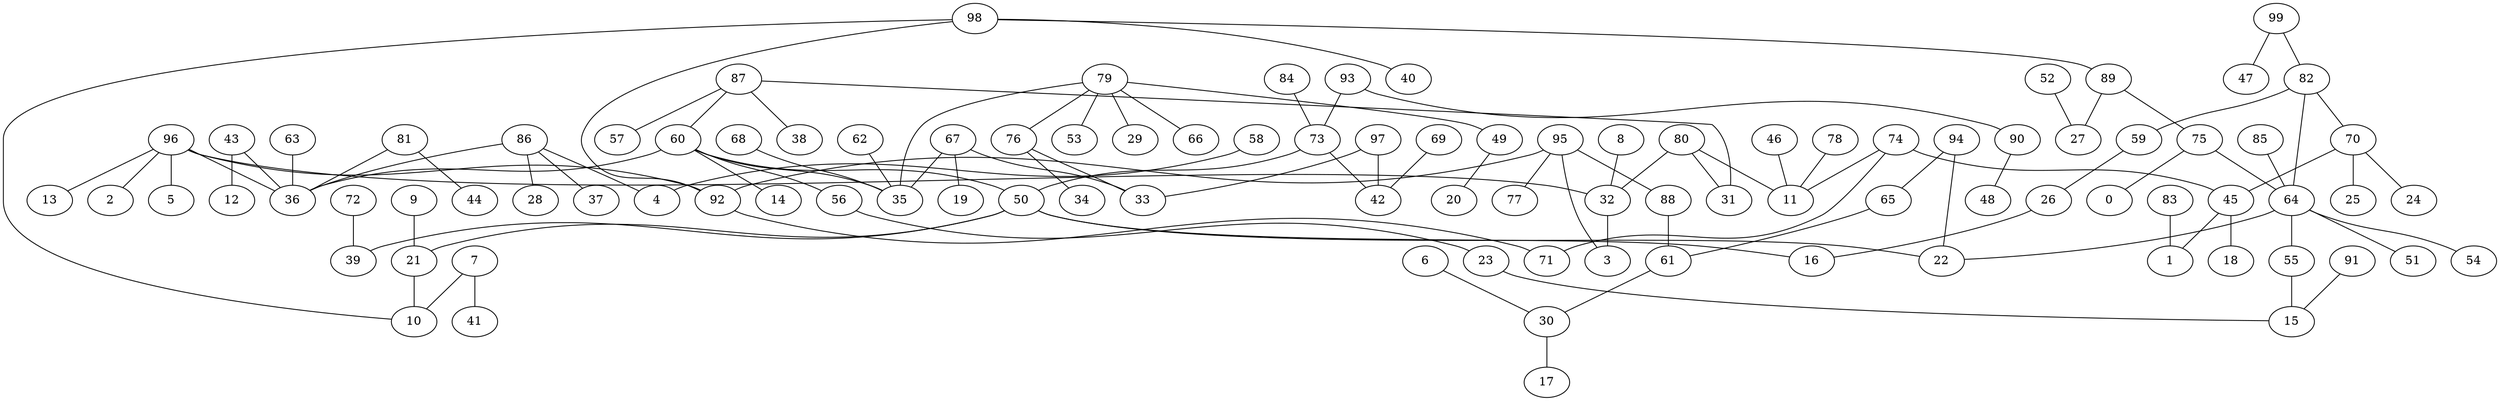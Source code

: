 digraph GG_graph {

subgraph G_graph {
edge [color = black]
"63" -> "36" [dir = none]
"72" -> "39" [dir = none]
"97" -> "42" [dir = none]
"91" -> "15" [dir = none]
"78" -> "11" [dir = none]
"83" -> "1" [dir = none]
"6" -> "30" [dir = none]
"58" -> "4" [dir = none]
"30" -> "17" [dir = none]
"84" -> "73" [dir = none]
"9" -> "21" [dir = none]
"99" -> "47" [dir = none]
"99" -> "82" [dir = none]
"82" -> "70" [dir = none]
"82" -> "59" [dir = none]
"82" -> "64" [dir = none]
"98" -> "10" [dir = none]
"98" -> "40" [dir = none]
"98" -> "92" [dir = none]
"98" -> "89" [dir = none]
"89" -> "27" [dir = none]
"89" -> "75" [dir = none]
"87" -> "38" [dir = none]
"87" -> "31" [dir = none]
"87" -> "57" [dir = none]
"87" -> "60" [dir = none]
"8" -> "32" [dir = none]
"64" -> "51" [dir = none]
"64" -> "54" [dir = none]
"64" -> "55" [dir = none]
"64" -> "22" [dir = none]
"60" -> "14" [dir = none]
"60" -> "35" [dir = none]
"60" -> "36" [dir = none]
"60" -> "56" [dir = none]
"60" -> "50" [dir = none]
"7" -> "41" [dir = none]
"7" -> "10" [dir = none]
"65" -> "61" [dir = none]
"73" -> "42" [dir = none]
"73" -> "50" [dir = none]
"75" -> "0" [dir = none]
"75" -> "64" [dir = none]
"79" -> "29" [dir = none]
"79" -> "66" [dir = none]
"79" -> "76" [dir = none]
"79" -> "53" [dir = none]
"79" -> "49" [dir = none]
"79" -> "35" [dir = none]
"56" -> "23" [dir = none]
"43" -> "12" [dir = none]
"43" -> "36" [dir = none]
"96" -> "5" [dir = none]
"96" -> "13" [dir = none]
"96" -> "32" [dir = none]
"96" -> "2" [dir = none]
"96" -> "36" [dir = none]
"94" -> "65" [dir = none]
"94" -> "22" [dir = none]
"85" -> "64" [dir = none]
"93" -> "90" [dir = none]
"93" -> "73" [dir = none]
"32" -> "3" [dir = none]
"62" -> "35" [dir = none]
"55" -> "15" [dir = none]
"45" -> "18" [dir = none]
"45" -> "1" [dir = none]
"80" -> "11" [dir = none]
"80" -> "32" [dir = none]
"49" -> "20" [dir = none]
"74" -> "71" [dir = none]
"74" -> "45" [dir = none]
"61" -> "30" [dir = none]
"50" -> "21" [dir = none]
"50" -> "16" [dir = none]
"50" -> "39" [dir = none]
"50" -> "22" [dir = none]
"59" -> "26" [dir = none]
"67" -> "19" [dir = none]
"67" -> "35" [dir = none]
"68" -> "35" [dir = none]
"70" -> "24" [dir = none]
"70" -> "25" [dir = none]
"70" -> "45" [dir = none]
"86" -> "4" [dir = none]
"86" -> "28" [dir = none]
"86" -> "37" [dir = none]
"86" -> "36" [dir = none]
"95" -> "77" [dir = none]
"95" -> "88" [dir = none]
"95" -> "92" [dir = none]
"69" -> "42" [dir = none]
"81" -> "44" [dir = none]
"81" -> "36" [dir = none]
"52" -> "27" [dir = none]
"76" -> "34" [dir = none]
"76" -> "33" [dir = none]
"90" -> "48" [dir = none]
"46" -> "11" [dir = none]
"67" -> "33" [dir = none]
"97" -> "33" [dir = none]
"95" -> "3" [dir = none]
"80" -> "31" [dir = none]
"92" -> "71" [dir = none]
"88" -> "61" [dir = none]
"21" -> "10" [dir = none]
"26" -> "16" [dir = none]
"74" -> "11" [dir = none]
"96" -> "92" [dir = none]
"23" -> "15" [dir = none]
}

}
